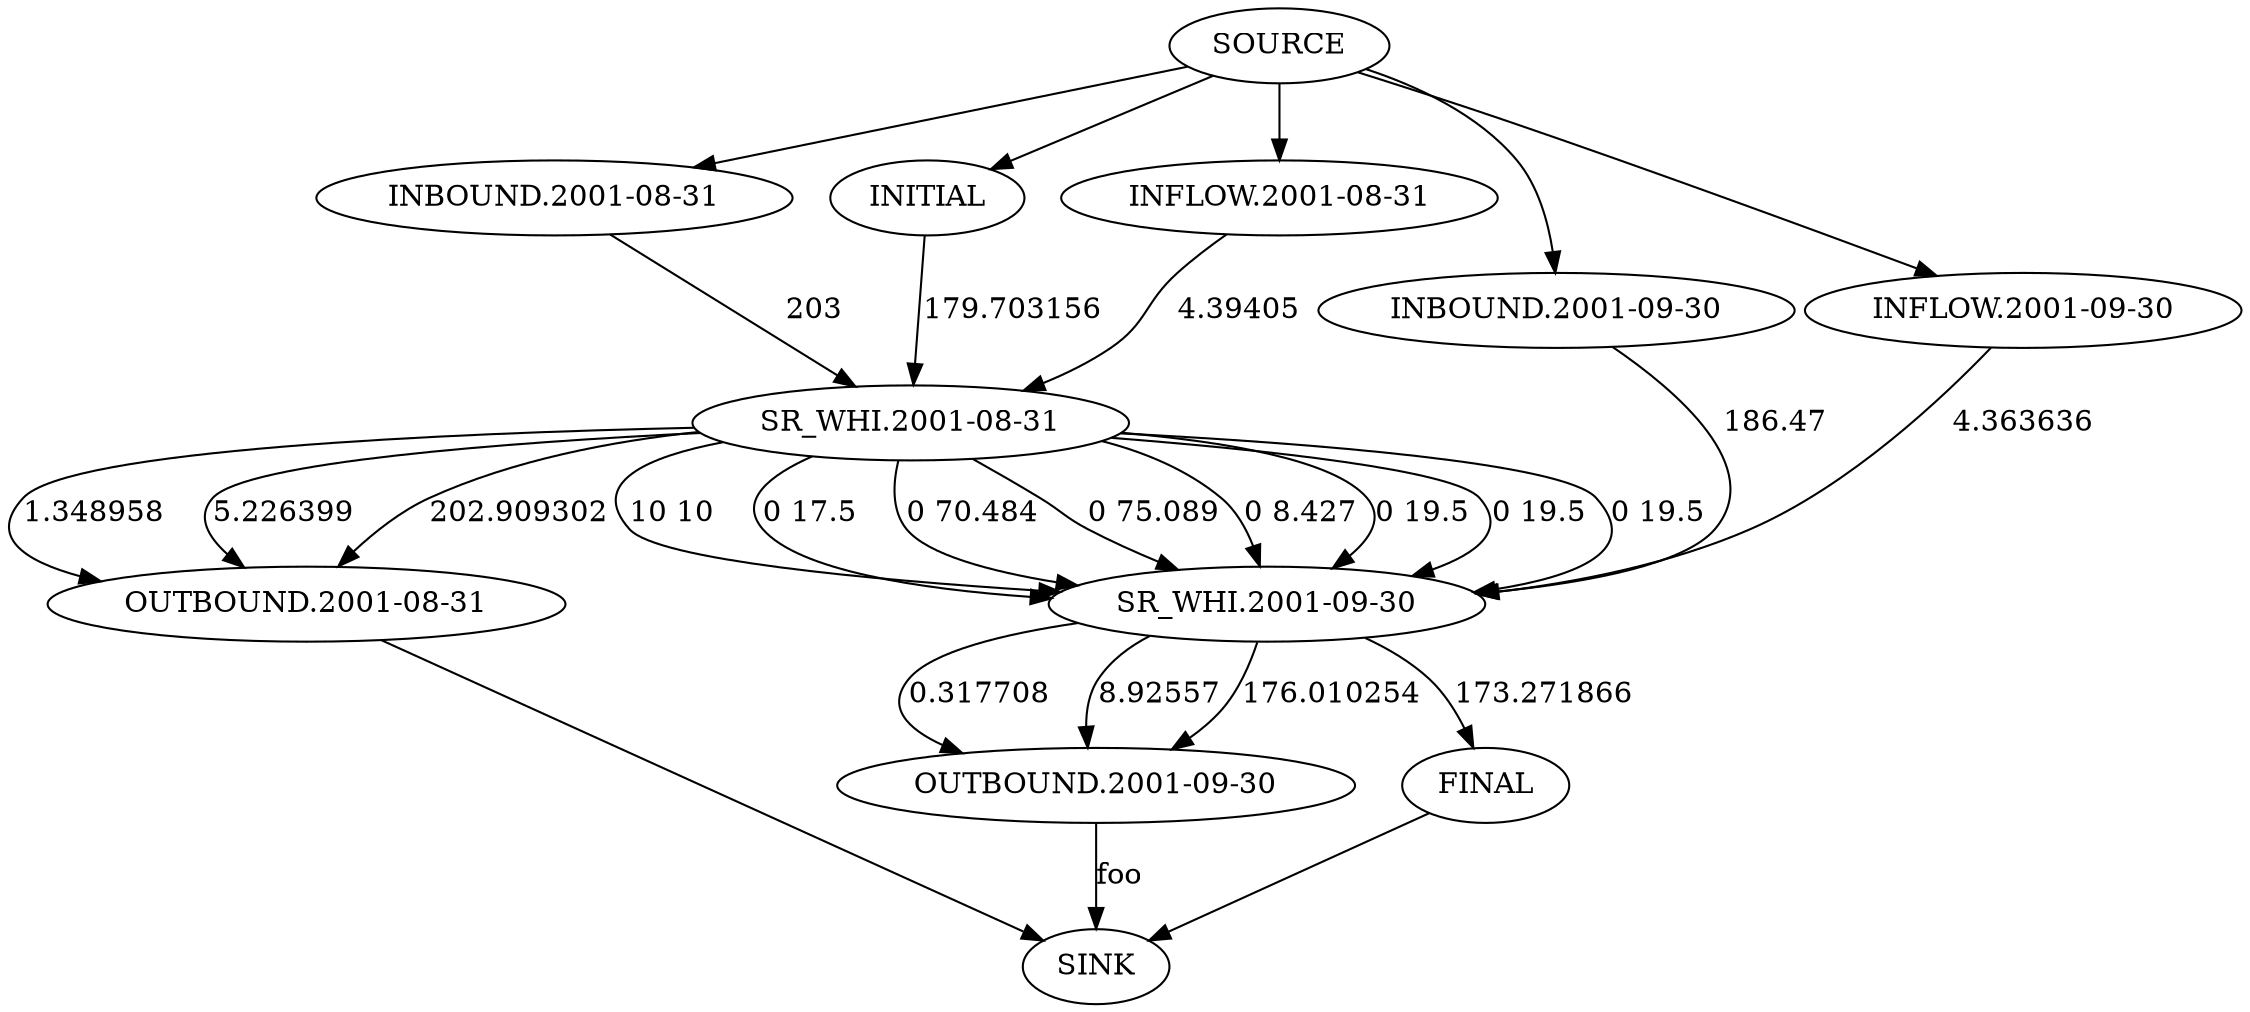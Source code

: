 digraph g {
SOURCE -> "INBOUND.2001-08-31"
"INBOUND.2001-08-31" -> "SR_WHI.2001-08-31" [label=203];
"OUTBOUND.2001-08-31" -> SINK;
"SR_WHI.2001-08-31" -> "OUTBOUND.2001-08-31" [label= 1.348958];
"SR_WHI.2001-08-31" -> "OUTBOUND.2001-08-31" [label=5.226399];
"SR_WHI.2001-08-31" -> "OUTBOUND.2001-08-31" [label=202.909302];
SOURCE -> "INBOUND.2001-09-30";
"INBOUND.2001-09-30" -> "SR_WHI.2001-09-30" [label=186.47];
"OUTBOUND.2001-09-30" -> SINK [label="foo"];
"SR_WHI.2001-09-30" -> "OUTBOUND.2001-09-30" [label=0.317708];
"SR_WHI.2001-09-30" -> "OUTBOUND.2001-09-30" [label=8.92557];
"SR_WHI.2001-09-30" -> "OUTBOUND.2001-09-30" [label=176.010254];
SOURCE -> INITIAL;
INITIAL -> "SR_WHI.2001-08-31" [label=179.703156];
"SR_WHI.2001-08-31" -> "SR_WHI.2001-09-30" [label="10 10"];
"SR_WHI.2001-08-31" -> "SR_WHI.2001-09-30" [label="0 17.5"];
"SR_WHI.2001-08-31" -> "SR_WHI.2001-09-30" [label="0 70.484"];
"SR_WHI.2001-08-31" -> "SR_WHI.2001-09-30" [label="0 75.089"];
"SR_WHI.2001-08-31" -> "SR_WHI.2001-09-30" [label="0 8.427"];
"SR_WHI.2001-08-31" -> "SR_WHI.2001-09-30" [label="0 19.5"];
"SR_WHI.2001-08-31" -> "SR_WHI.2001-09-30" [label="0 19.5"];
"SR_WHI.2001-08-31" -> "SR_WHI.2001-09-30" [label="0 19.5"];
FINAL -> SINK;
"SR_WHI.2001-09-30" -> FINAL [label=173.271866];
SOURCE -> "INFLOW.2001-08-31" ;
"INFLOW.2001-08-31" -> "SR_WHI.2001-08-31" [label=4.39405];
SOURCE -> "INFLOW.2001-09-30" ;
"INFLOW.2001-09-30" -> "SR_WHI.2001-09-30" [label=4.363636];

}